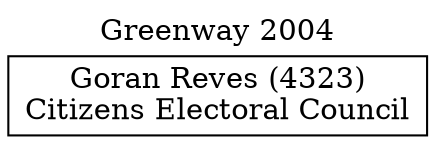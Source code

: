 // House preference flow
digraph "Goran Reves (4323)_Greenway_2004" {
	graph [label="Greenway 2004" labelloc=t mclimit=10]
	node [shape=box]
	"Goran Reves (4323)" [label="Goran Reves (4323)
Citizens Electoral Council"]
}

